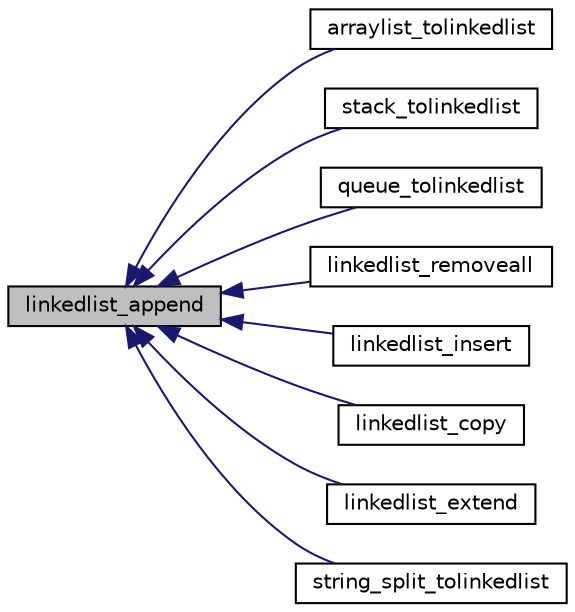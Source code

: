 digraph "linkedlist_append"
{
 // INTERACTIVE_SVG=YES
  edge [fontname="Helvetica",fontsize="10",labelfontname="Helvetica",labelfontsize="10"];
  node [fontname="Helvetica",fontsize="10",shape=record];
  rankdir="LR";
  Node1 [label="linkedlist_append",height=0.2,width=0.4,color="black", fillcolor="grey75", style="filled", fontcolor="black"];
  Node1 -> Node2 [dir="back",color="midnightblue",fontsize="10",style="solid",fontname="Helvetica"];
  Node2 [label="arraylist_tolinkedlist",height=0.2,width=0.4,color="black", fillcolor="white", style="filled",URL="$conversions_8h.html#a165cf73b0e2f7d0e2fa446db6eeae5b7"];
  Node1 -> Node3 [dir="back",color="midnightblue",fontsize="10",style="solid",fontname="Helvetica"];
  Node3 [label="stack_tolinkedlist",height=0.2,width=0.4,color="black", fillcolor="white", style="filled",URL="$conversions_8h.html#a20f9b3d175e3a2e4542cfc6ce419d738"];
  Node1 -> Node4 [dir="back",color="midnightblue",fontsize="10",style="solid",fontname="Helvetica"];
  Node4 [label="queue_tolinkedlist",height=0.2,width=0.4,color="black", fillcolor="white", style="filled",URL="$conversions_8h.html#a476210bc63859e52b4ede0be00610ca6"];
  Node1 -> Node5 [dir="back",color="midnightblue",fontsize="10",style="solid",fontname="Helvetica"];
  Node5 [label="linkedlist_removeall",height=0.2,width=0.4,color="black", fillcolor="white", style="filled",URL="$linkedlist_8h.html#a3483002eca4c35f5735aae151ff667de"];
  Node1 -> Node6 [dir="back",color="midnightblue",fontsize="10",style="solid",fontname="Helvetica"];
  Node6 [label="linkedlist_insert",height=0.2,width=0.4,color="black", fillcolor="white", style="filled",URL="$linkedlist_8h.html#ab5209fd6cd52ac339f1d35416c63e0c3"];
  Node1 -> Node7 [dir="back",color="midnightblue",fontsize="10",style="solid",fontname="Helvetica"];
  Node7 [label="linkedlist_copy",height=0.2,width=0.4,color="black", fillcolor="white", style="filled",URL="$linkedlist_8h.html#a2a4f9f3c84591582c120f40a15c825f2"];
  Node1 -> Node8 [dir="back",color="midnightblue",fontsize="10",style="solid",fontname="Helvetica"];
  Node8 [label="linkedlist_extend",height=0.2,width=0.4,color="black", fillcolor="white", style="filled",URL="$linkedlist_8h.html#afd372447bae67e0e67fc50453f780360"];
  Node1 -> Node9 [dir="back",color="midnightblue",fontsize="10",style="solid",fontname="Helvetica"];
  Node9 [label="string_split_tolinkedlist",height=0.2,width=0.4,color="black", fillcolor="white", style="filled",URL="$string_8h.html#a5eefbd3a4e20c4bbaa364a1df17c5b6e"];
}
